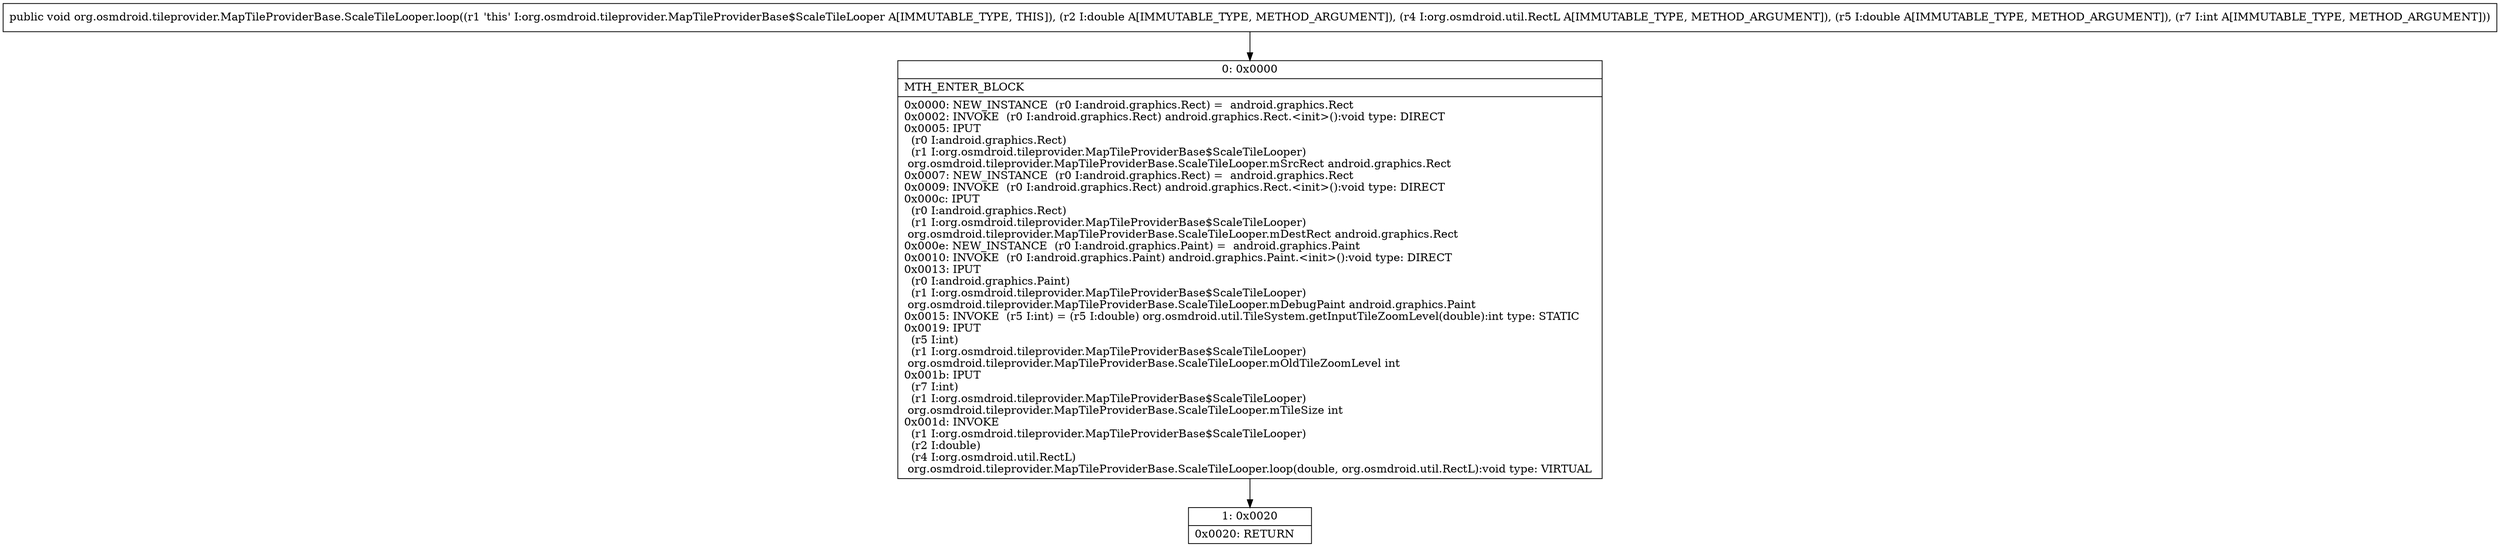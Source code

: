 digraph "CFG fororg.osmdroid.tileprovider.MapTileProviderBase.ScaleTileLooper.loop(DLorg\/osmdroid\/util\/RectL;DI)V" {
Node_0 [shape=record,label="{0\:\ 0x0000|MTH_ENTER_BLOCK\l|0x0000: NEW_INSTANCE  (r0 I:android.graphics.Rect) =  android.graphics.Rect \l0x0002: INVOKE  (r0 I:android.graphics.Rect) android.graphics.Rect.\<init\>():void type: DIRECT \l0x0005: IPUT  \l  (r0 I:android.graphics.Rect)\l  (r1 I:org.osmdroid.tileprovider.MapTileProviderBase$ScaleTileLooper)\l org.osmdroid.tileprovider.MapTileProviderBase.ScaleTileLooper.mSrcRect android.graphics.Rect \l0x0007: NEW_INSTANCE  (r0 I:android.graphics.Rect) =  android.graphics.Rect \l0x0009: INVOKE  (r0 I:android.graphics.Rect) android.graphics.Rect.\<init\>():void type: DIRECT \l0x000c: IPUT  \l  (r0 I:android.graphics.Rect)\l  (r1 I:org.osmdroid.tileprovider.MapTileProviderBase$ScaleTileLooper)\l org.osmdroid.tileprovider.MapTileProviderBase.ScaleTileLooper.mDestRect android.graphics.Rect \l0x000e: NEW_INSTANCE  (r0 I:android.graphics.Paint) =  android.graphics.Paint \l0x0010: INVOKE  (r0 I:android.graphics.Paint) android.graphics.Paint.\<init\>():void type: DIRECT \l0x0013: IPUT  \l  (r0 I:android.graphics.Paint)\l  (r1 I:org.osmdroid.tileprovider.MapTileProviderBase$ScaleTileLooper)\l org.osmdroid.tileprovider.MapTileProviderBase.ScaleTileLooper.mDebugPaint android.graphics.Paint \l0x0015: INVOKE  (r5 I:int) = (r5 I:double) org.osmdroid.util.TileSystem.getInputTileZoomLevel(double):int type: STATIC \l0x0019: IPUT  \l  (r5 I:int)\l  (r1 I:org.osmdroid.tileprovider.MapTileProviderBase$ScaleTileLooper)\l org.osmdroid.tileprovider.MapTileProviderBase.ScaleTileLooper.mOldTileZoomLevel int \l0x001b: IPUT  \l  (r7 I:int)\l  (r1 I:org.osmdroid.tileprovider.MapTileProviderBase$ScaleTileLooper)\l org.osmdroid.tileprovider.MapTileProviderBase.ScaleTileLooper.mTileSize int \l0x001d: INVOKE  \l  (r1 I:org.osmdroid.tileprovider.MapTileProviderBase$ScaleTileLooper)\l  (r2 I:double)\l  (r4 I:org.osmdroid.util.RectL)\l org.osmdroid.tileprovider.MapTileProviderBase.ScaleTileLooper.loop(double, org.osmdroid.util.RectL):void type: VIRTUAL \l}"];
Node_1 [shape=record,label="{1\:\ 0x0020|0x0020: RETURN   \l}"];
MethodNode[shape=record,label="{public void org.osmdroid.tileprovider.MapTileProviderBase.ScaleTileLooper.loop((r1 'this' I:org.osmdroid.tileprovider.MapTileProviderBase$ScaleTileLooper A[IMMUTABLE_TYPE, THIS]), (r2 I:double A[IMMUTABLE_TYPE, METHOD_ARGUMENT]), (r4 I:org.osmdroid.util.RectL A[IMMUTABLE_TYPE, METHOD_ARGUMENT]), (r5 I:double A[IMMUTABLE_TYPE, METHOD_ARGUMENT]), (r7 I:int A[IMMUTABLE_TYPE, METHOD_ARGUMENT])) }"];
MethodNode -> Node_0;
Node_0 -> Node_1;
}


